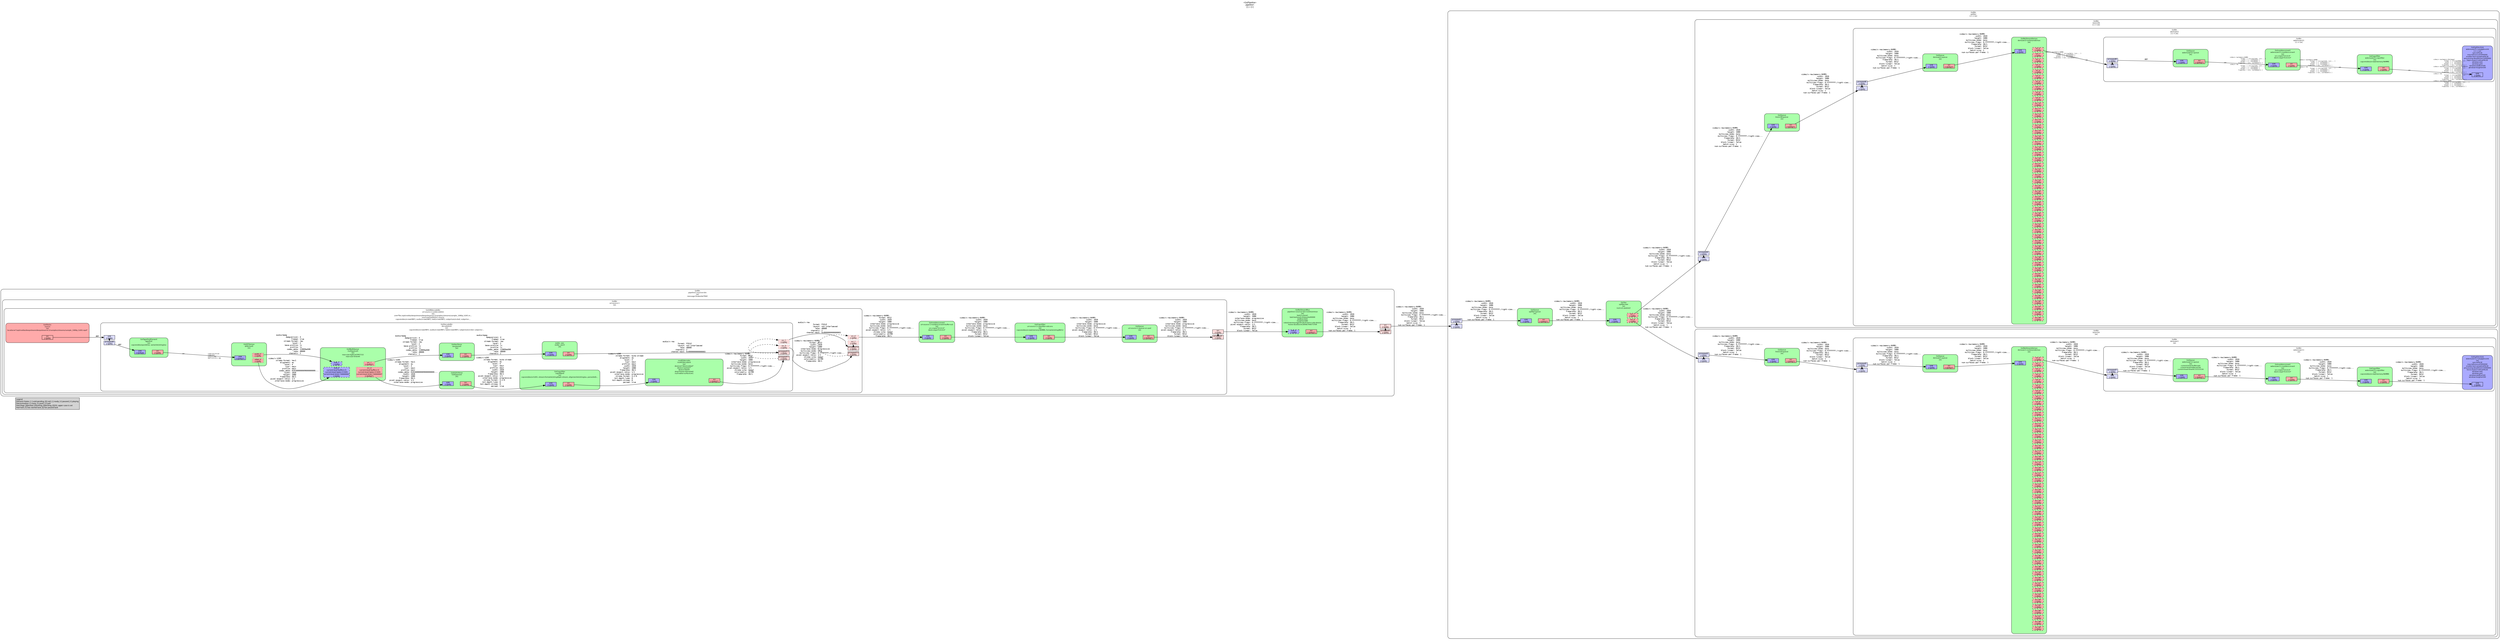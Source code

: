 digraph pipeline {
  rankdir=LR;
  fontname="sans";
  fontsize="10";
  labelloc=t;
  nodesep=.1;
  ranksep=.2;
  label="<GstPipeline>\npipeline1\n[-] -> [>]";
  node [style="filled,rounded", shape=box, fontsize="9", fontname="sans", margin="0.0,0.0"];
  edge [labelfontsize="6", fontsize="9", fontname="monospace"];
  
  legend [
    pos="0,0!",
    margin="0.05,0.05",
    style="filled",
    label="Legend\lElement-States: [~] void-pending, [0] null, [-] ready, [=] paused, [>] playing\lPad-Activation: [-] none, [>] push, [<] pull\lPad-Flags: [b]locked, [f]lushing, [b]locking, [E]OS; upper-case is set\lPad-Task: [T] has started task, [t] has paused task\l",
  ];
  subgraph cluster_splitter_0x20b6390 {
    fontname="Bitstream Vera Sans";
    fontsize="8";
    style="filled,rounded";
    color=black;
    label="GstBin\nsplitter\n[-] -> [=]";
    subgraph cluster_splitter_0x20b6390_sink {
      label="";
      style="invis";
      _proxypad2_0x250c790 [color=black, fillcolor="#ddddff", label="proxypad2\n[>][bfb]", height="0.2", style="filled,solid"];
    splitter_0x20b6390_sink_0x250a530 -> _proxypad2_0x250c790 [style=dashed, minlen=0]
      splitter_0x20b6390_sink_0x250a530 [color=black, fillcolor="#ddddff", label="sink\n[>][bfb]", height="0.2", style="filled,solid"];
    }

    fillcolor="#ffffff";
    subgraph cluster_branchB_0x20b66d0 {
      fontname="Bitstream Vera Sans";
      fontsize="8";
      style="filled,rounded";
      color=black;
      label="GstBin\nbranchB\n[-] -> [=]";
      subgraph cluster_branchB_0x20b66d0_sink {
        label="";
        style="invis";
        _proxypad4_0x250cc50 [color=black, fillcolor="#ddddff", label="proxypad4\n[>][bfb]", height="0.2", style="filled,solid"];
      branchB_0x20b66d0_sink_0x250aa10 -> _proxypad4_0x250cc50 [style=dashed, minlen=0]
        branchB_0x20b66d0_sink_0x250aa10 [color=black, fillcolor="#ddddff", label="sink\n[>][bfb]", height="0.2", style="filled,solid"];
      }

      fillcolor="#ffffff";
      subgraph cluster_demuxer2_0x20b6a10 {
        fontname="Bitstream Vera Sans";
        fontsize="8";
        style="filled,rounded";
        color=black;
        label="GstBin\ndemuxer2\n[-] -> [=]";
        subgraph cluster_demuxer2_0x20b6a10_sink {
          label="";
          style="invis";
          _proxypad6_0x250d110 [color=black, fillcolor="#ddddff", label="proxypad6\n[>][bfb]", height="0.2", style="filled,solid"];
        demuxer2_0x20b6a10_sink_0x250aef0 -> _proxypad6_0x250d110 [style=dashed, minlen=0]
          demuxer2_0x20b6a10_sink_0x250aef0 [color=black, fillcolor="#ddddff", label="sink\n[>][bfb]", height="0.2", style="filled,solid"];
        }

        fillcolor="#ffffff";
        subgraph cluster_wdemuxer21_0x20b6d50 {
          fontname="Bitstream Vera Sans";
          fontsize="8";
          style="filled,rounded";
          color=black;
          label="GstBin\nwdemuxer21\n[-] -> [=]";
          subgraph cluster_wdemuxer21_0x20b6d50_sink {
            label="";
            style="invis";
            _proxypad8_0x250d5d0 [color=black, fillcolor="#ddddff", label="proxypad8\n[>][bfb]", height="0.2", style="filled,solid"];
          wdemuxer21_0x20b6d50_sink_0x250b3d0 -> _proxypad8_0x250d5d0 [style=dashed, minlen=0]
            wdemuxer21_0x20b6d50_sink_0x250b3d0 [color=black, fillcolor="#ddddff", label="sink\n[>][bfb]", height="0.2", style="filled,solid"];
          }

          fillcolor="#ffffff";
          subgraph cluster_wdemuxer21_nveglglessink_0x2557730 {
            fontname="Bitstream Vera Sans";
            fontsize="8";
            style="filled,rounded";
            color=black;
            label="GstEglGlesSink\nwdemuxer21-nveglglessink\n[-] -> [=]\nsync=FALSE\nmax-lateness=5000000\nenable-last-sample=FALSE\nprocessing-deadline=15000000\nforce-aspect-ratio=FALSE\nwindow-x=0\nwindow-y=0\nwindow-width=500\nwindow-height=500";
            subgraph cluster_wdemuxer21_nveglglessink_0x2557730_sink {
              label="";
              style="invis";
              wdemuxer21_nveglglessink_0x2557730_sink_0x25528b0 [color=black, fillcolor="#aaaaff", label="sink\n[>][bfb]", height="0.2", style="filled,solid"];
            }

            fillcolor="#aaaaff";
          }

          subgraph cluster_wdemuxer21_nvvideoconvert_0x25587d0 {
            fontname="Bitstream Vera Sans";
            fontsize="8";
            style="filled,rounded";
            color=black;
            label="Gstnvvideoconvert\nwdemuxer21-nvvideoconvert\n[=]\nsrc-crop=\"0:0:0:0\"\ndest-crop=\"0:0:0:0\"";
            subgraph cluster_wdemuxer21_nvvideoconvert_0x25587d0_sink {
              label="";
              style="invis";
              wdemuxer21_nvvideoconvert_0x25587d0_sink_0x2552b00 [color=black, fillcolor="#aaaaff", label="sink\n[>][bfb]", height="0.2", style="filled,solid"];
            }

            subgraph cluster_wdemuxer21_nvvideoconvert_0x25587d0_src {
              label="";
              style="invis";
              wdemuxer21_nvvideoconvert_0x25587d0_src_0x2552d50 [color=black, fillcolor="#ffaaaa", label="src\n[>][bfb]", height="0.2", style="filled,solid"];
            }

            wdemuxer21_nvvideoconvert_0x25587d0_sink_0x2552b00 -> wdemuxer21_nvvideoconvert_0x25587d0_src_0x2552d50 [style="invis"];
            fillcolor="#aaffaa";
          }

          wdemuxer21_nvvideoconvert_0x25587d0_src_0x2552d50 -> wdemuxer21_capsfilter_0x2520820_sink_0x2552fa0 [labeldistance="10", labelangle="0", label="                                                  ", taillabel="video/x-raw(memory:NVMM)\l              format: { (string)I420, (str... }\l               width: [ 1, 2147483647 ]\l              height: [ 1, 2147483647 ]\l           framerate: [ 0/1, 2147483647/1 ]\lvideo/x-raw\l              format: { (string)I420, (str... }\l               width: [ 1, 2147483647 ]\l              height: [ 1, 2147483647 ]\l           framerate: [ 0/1, 2147483647/1 ]\l", headlabel="ANY"]
          subgraph cluster_wdemuxer21_capsfilter_0x2520820 {
            fontname="Bitstream Vera Sans";
            fontsize="8";
            style="filled,rounded";
            color=black;
            label="GstCapsFilter\nwdemuxer21-capsfilter\n[=]\ncaps=video/x-raw(memory:NVMM)";
            subgraph cluster_wdemuxer21_capsfilter_0x2520820_sink {
              label="";
              style="invis";
              wdemuxer21_capsfilter_0x2520820_sink_0x2552fa0 [color=black, fillcolor="#aaaaff", label="sink\n[>][bfb]", height="0.2", style="filled,solid"];
            }

            subgraph cluster_wdemuxer21_capsfilter_0x2520820_src {
              label="";
              style="invis";
              wdemuxer21_capsfilter_0x2520820_src_0x25531f0 [color=black, fillcolor="#ffaaaa", label="src\n[>][bfb]", height="0.2", style="filled,solid"];
            }

            wdemuxer21_capsfilter_0x2520820_sink_0x2552fa0 -> wdemuxer21_capsfilter_0x2520820_src_0x25531f0 [style="invis"];
            fillcolor="#aaffaa";
          }

          wdemuxer21_capsfilter_0x2520820_src_0x25531f0 -> wdemuxer21_nveglglessink_0x2557730_sink_0x25528b0 [labeldistance="10", labelangle="0", label="                                                  ", taillabel="ANY", headlabel="video/x-raw(memory:EGLImage)\l              format: { (string)RGBA, (str... }\l               width: [ 1, 2147483647 ]\l              height: [ 1, 2147483647 ]\l           framerate: [ 0/1, 2147483647/1 ]\lvideo/x-raw(meta:GstVideoGLTextureUploadMeta)\l              format: { (string)RGBA, (str... }\l               width: [ 1, 2147483647 ]\l              height: [ 1, 2147483647 ]\l           framerate: [ 0/1, 2147483647/1 ]\lvideo/x-raw\l              format: { (string)RGBA, (str... }\l               width: [ 1, 2147483647 ]\l              height: [ 1, 2147483647 ]\l           framerate: [ 0/1, 2147483647/1 ]\lvideo/x-raw(memory:NVMM)\l              format: { (string)BGRx, (str... }\l               width: [ 1, 2147483647 ]\l              height: [ 1, 2147483647 ]\l           framerate: [ 0/1, 2147483647/1 ]\l"]
          subgraph cluster_wdemuxer21_queue_0x25256a0 {
            fontname="Bitstream Vera Sans";
            fontsize="8";
            style="filled,rounded";
            color=black;
            label="GstQueue\nwdemuxer21-queue\n[=]";
            subgraph cluster_wdemuxer21_queue_0x25256a0_sink {
              label="";
              style="invis";
              wdemuxer21_queue_0x25256a0_sink_0x2552410 [color=black, fillcolor="#aaaaff", label="sink\n[>][bfb]", height="0.2", style="filled,solid"];
            }

            subgraph cluster_wdemuxer21_queue_0x25256a0_src {
              label="";
              style="invis";
              wdemuxer21_queue_0x25256a0_src_0x2552660 [color=black, fillcolor="#ffaaaa", label="src\n[>][bfb][T]", height="0.2", style="filled,solid"];
            }

            wdemuxer21_queue_0x25256a0_sink_0x2552410 -> wdemuxer21_queue_0x25256a0_src_0x2552660 [style="invis"];
            fillcolor="#aaffaa";
          }

          _proxypad8_0x250d5d0 -> wdemuxer21_queue_0x25256a0_sink_0x2552410 [label="ANY"]
          wdemuxer21_queue_0x25256a0_src_0x2552660 -> wdemuxer21_nvvideoconvert_0x25587d0_sink_0x2552b00 [labeldistance="10", labelangle="0", label="                                                  ", taillabel="ANY", headlabel="video/x-raw(memory:NVMM)\l              format: { (string)I420, (str... }\l               width: [ 1, 2147483647 ]\l              height: [ 1, 2147483647 ]\l           framerate: [ 0/1, 2147483647/1 ]\lvideo/x-raw\l              format: { (string)I420, (str... }\l               width: [ 1, 2147483647 ]\l              height: [ 1, 2147483647 ]\l           framerate: [ 0/1, 2147483647/1 ]\l"]
        }

        subgraph cluster_demuxer2_nvstreamdemux_0x25332a0 {
          fontname="Bitstream Vera Sans";
          fontsize="8";
          style="filled,rounded";
          color=black;
          label="GstNvStreamDemux\ndemuxer2-nvstreamdemux\n[=]";
          subgraph cluster_demuxer2_nvstreamdemux_0x25332a0_sink {
            label="";
            style="invis";
            demuxer2_nvstreamdemux_0x25332a0_sink_0x2538ed0 [color=black, fillcolor="#aaaaff", label="sink\n[>][bfb]", height="0.2", style="filled,solid"];
          }

          subgraph cluster_demuxer2_nvstreamdemux_0x25332a0_src {
            label="";
            style="invis";
            demuxer2_nvstreamdemux_0x25332a0_src_0_0x256b1d0 [color=black, fillcolor="#ffaaaa", label="src_0\n[>][bfb]", height="0.2", style="filled,dashed"];
            demuxer2_nvstreamdemux_0x25332a0_src_1_0x256b420 [color=black, fillcolor="#ffaaaa", label="src_1\n[>][bfb]", height="0.2", style="filled,dashed"];
            demuxer2_nvstreamdemux_0x25332a0_src_2_0x256b670 [color=black, fillcolor="#ffaaaa", label="src_2\n[>][bfb]", height="0.2", style="filled,dashed"];
            demuxer2_nvstreamdemux_0x25332a0_src_3_0x256b8c0 [color=black, fillcolor="#ffaaaa", label="src_3\n[>][bfb]", height="0.2", style="filled,dashed"];
            demuxer2_nvstreamdemux_0x25332a0_src_4_0x256bb10 [color=black, fillcolor="#ffaaaa", label="src_4\n[>][bfb]", height="0.2", style="filled,dashed"];
            demuxer2_nvstreamdemux_0x25332a0_src_5_0x256bd60 [color=black, fillcolor="#ffaaaa", label="src_5\n[>][bfb]", height="0.2", style="filled,dashed"];
            demuxer2_nvstreamdemux_0x25332a0_src_6_0x25701b0 [color=black, fillcolor="#ffaaaa", label="src_6\n[>][bfb]", height="0.2", style="filled,dashed"];
            demuxer2_nvstreamdemux_0x25332a0_src_7_0x2570400 [color=black, fillcolor="#ffaaaa", label="src_7\n[>][bfb]", height="0.2", style="filled,dashed"];
            demuxer2_nvstreamdemux_0x25332a0_src_8_0x2570650 [color=black, fillcolor="#ffaaaa", label="src_8\n[>][bfb]", height="0.2", style="filled,dashed"];
            demuxer2_nvstreamdemux_0x25332a0_src_9_0x25708a0 [color=black, fillcolor="#ffaaaa", label="src_9\n[>][bfb]", height="0.2", style="filled,dashed"];
            demuxer2_nvstreamdemux_0x25332a0_src_10_0x2570af0 [color=black, fillcolor="#ffaaaa", label="src_10\n[>][bfb]", height="0.2", style="filled,dashed"];
            demuxer2_nvstreamdemux_0x25332a0_src_11_0x2570d40 [color=black, fillcolor="#ffaaaa", label="src_11\n[>][bfb]", height="0.2", style="filled,dashed"];
            demuxer2_nvstreamdemux_0x25332a0_src_12_0x2570f90 [color=black, fillcolor="#ffaaaa", label="src_12\n[>][bfb]", height="0.2", style="filled,dashed"];
            demuxer2_nvstreamdemux_0x25332a0_src_13_0x25711e0 [color=black, fillcolor="#ffaaaa", label="src_13\n[>][bfb]", height="0.2", style="filled,dashed"];
            demuxer2_nvstreamdemux_0x25332a0_src_14_0x2571430 [color=black, fillcolor="#ffaaaa", label="src_14\n[>][bfb]", height="0.2", style="filled,dashed"];
            demuxer2_nvstreamdemux_0x25332a0_src_15_0x2571680 [color=black, fillcolor="#ffaaaa", label="src_15\n[>][bfb]", height="0.2", style="filled,dashed"];
            demuxer2_nvstreamdemux_0x25332a0_src_16_0x25718d0 [color=black, fillcolor="#ffaaaa", label="src_16\n[>][bfb]", height="0.2", style="filled,dashed"];
            demuxer2_nvstreamdemux_0x25332a0_src_17_0x2571b20 [color=black, fillcolor="#ffaaaa", label="src_17\n[>][bfb]", height="0.2", style="filled,dashed"];
            demuxer2_nvstreamdemux_0x25332a0_src_18_0x2571d70 [color=black, fillcolor="#ffaaaa", label="src_18\n[>][bfb]", height="0.2", style="filled,dashed"];
            demuxer2_nvstreamdemux_0x25332a0_src_19_0x25721f0 [color=black, fillcolor="#ffaaaa", label="src_19\n[>][bfb]", height="0.2", style="filled,dashed"];
            demuxer2_nvstreamdemux_0x25332a0_src_20_0x2572440 [color=black, fillcolor="#ffaaaa", label="src_20\n[>][bfb]", height="0.2", style="filled,dashed"];
            demuxer2_nvstreamdemux_0x25332a0_src_21_0x2572690 [color=black, fillcolor="#ffaaaa", label="src_21\n[>][bfb]", height="0.2", style="filled,dashed"];
            demuxer2_nvstreamdemux_0x25332a0_src_22_0x25728e0 [color=black, fillcolor="#ffaaaa", label="src_22\n[>][bfb]", height="0.2", style="filled,dashed"];
            demuxer2_nvstreamdemux_0x25332a0_src_23_0x2572b30 [color=black, fillcolor="#ffaaaa", label="src_23\n[>][bfb]", height="0.2", style="filled,dashed"];
            demuxer2_nvstreamdemux_0x25332a0_src_24_0x2572d80 [color=black, fillcolor="#ffaaaa", label="src_24\n[>][bfb]", height="0.2", style="filled,dashed"];
            demuxer2_nvstreamdemux_0x25332a0_src_25_0x2572fd0 [color=black, fillcolor="#ffaaaa", label="src_25\n[>][bfb]", height="0.2", style="filled,dashed"];
            demuxer2_nvstreamdemux_0x25332a0_src_26_0x2573220 [color=black, fillcolor="#ffaaaa", label="src_26\n[>][bfb]", height="0.2", style="filled,dashed"];
            demuxer2_nvstreamdemux_0x25332a0_src_27_0x2573470 [color=black, fillcolor="#ffaaaa", label="src_27\n[>][bfb]", height="0.2", style="filled,dashed"];
            demuxer2_nvstreamdemux_0x25332a0_src_28_0x25736c0 [color=black, fillcolor="#ffaaaa", label="src_28\n[>][bfb]", height="0.2", style="filled,dashed"];
            demuxer2_nvstreamdemux_0x25332a0_src_29_0x2573910 [color=black, fillcolor="#ffaaaa", label="src_29\n[>][bfb]", height="0.2", style="filled,dashed"];
            demuxer2_nvstreamdemux_0x25332a0_src_30_0x2573b60 [color=black, fillcolor="#ffaaaa", label="src_30\n[>][bfb]", height="0.2", style="filled,dashed"];
            demuxer2_nvstreamdemux_0x25332a0_src_31_0x2573db0 [color=black, fillcolor="#ffaaaa", label="src_31\n[>][bfb]", height="0.2", style="filled,dashed"];
            demuxer2_nvstreamdemux_0x25332a0_src_32_0x2576070 [color=black, fillcolor="#ffaaaa", label="src_32\n[>][bfb]", height="0.2", style="filled,dashed"];
            demuxer2_nvstreamdemux_0x25332a0_src_33_0x25762c0 [color=black, fillcolor="#ffaaaa", label="src_33\n[>][bfb]", height="0.2", style="filled,dashed"];
            demuxer2_nvstreamdemux_0x25332a0_src_34_0x2576510 [color=black, fillcolor="#ffaaaa", label="src_34\n[>][bfb]", height="0.2", style="filled,dashed"];
            demuxer2_nvstreamdemux_0x25332a0_src_35_0x2576760 [color=black, fillcolor="#ffaaaa", label="src_35\n[>][bfb]", height="0.2", style="filled,dashed"];
            demuxer2_nvstreamdemux_0x25332a0_src_36_0x25769b0 [color=black, fillcolor="#ffaaaa", label="src_36\n[>][bfb]", height="0.2", style="filled,dashed"];
            demuxer2_nvstreamdemux_0x25332a0_src_37_0x2576c00 [color=black, fillcolor="#ffaaaa", label="src_37\n[>][bfb]", height="0.2", style="filled,dashed"];
            demuxer2_nvstreamdemux_0x25332a0_src_38_0x2576e50 [color=black, fillcolor="#ffaaaa", label="src_38\n[>][bfb]", height="0.2", style="filled,dashed"];
            demuxer2_nvstreamdemux_0x25332a0_src_39_0x25770a0 [color=black, fillcolor="#ffaaaa", label="src_39\n[>][bfb]", height="0.2", style="filled,dashed"];
            demuxer2_nvstreamdemux_0x25332a0_src_40_0x25772f0 [color=black, fillcolor="#ffaaaa", label="src_40\n[>][bfb]", height="0.2", style="filled,dashed"];
            demuxer2_nvstreamdemux_0x25332a0_src_41_0x2577540 [color=black, fillcolor="#ffaaaa", label="src_41\n[>][bfb]", height="0.2", style="filled,dashed"];
            demuxer2_nvstreamdemux_0x25332a0_src_42_0x2577790 [color=black, fillcolor="#ffaaaa", label="src_42\n[>][bfb]", height="0.2", style="filled,dashed"];
            demuxer2_nvstreamdemux_0x25332a0_src_43_0x25779e0 [color=black, fillcolor="#ffaaaa", label="src_43\n[>][bfb]", height="0.2", style="filled,dashed"];
            demuxer2_nvstreamdemux_0x25332a0_src_44_0x2577c30 [color=black, fillcolor="#ffaaaa", label="src_44\n[>][bfb]", height="0.2", style="filled,dashed"];
            demuxer2_nvstreamdemux_0x25332a0_src_45_0x257a0c0 [color=black, fillcolor="#ffaaaa", label="src_45\n[>][bfb]", height="0.2", style="filled,dashed"];
            demuxer2_nvstreamdemux_0x25332a0_src_46_0x257a310 [color=black, fillcolor="#ffaaaa", label="src_46\n[>][bfb]", height="0.2", style="filled,dashed"];
            demuxer2_nvstreamdemux_0x25332a0_src_47_0x257a560 [color=black, fillcolor="#ffaaaa", label="src_47\n[>][bfb]", height="0.2", style="filled,dashed"];
            demuxer2_nvstreamdemux_0x25332a0_src_48_0x257a7b0 [color=black, fillcolor="#ffaaaa", label="src_48\n[>][bfb]", height="0.2", style="filled,dashed"];
            demuxer2_nvstreamdemux_0x25332a0_src_49_0x257aa00 [color=black, fillcolor="#ffaaaa", label="src_49\n[>][bfb]", height="0.2", style="filled,dashed"];
          }

          demuxer2_nvstreamdemux_0x25332a0_sink_0x2538ed0 -> demuxer2_nvstreamdemux_0x25332a0_src_0_0x256b1d0 [style="invis"];
          fillcolor="#aaffaa";
        }

        demuxer2_nvstreamdemux_0x25332a0_src_0_0x256b1d0 -> wdemuxer21_0x20b6d50_sink_0x250b3d0 [labeldistance="10", labelangle="0", label="                                                  ", taillabel="video/x-raw(memory:NVMM)\l              format: { (string)NV12, (str... }\l               width: [ 1, 2147483647 ]\l              height: [ 1, 2147483647 ]\l           framerate: [ 0/1, 2147483647/1 ]\l", headlabel="ANY"]
        subgraph cluster_demuxer2_queue_0x25250a0 {
          fontname="Bitstream Vera Sans";
          fontsize="8";
          style="filled,rounded";
          color=black;
          label="GstQueue\ndemuxer2-queue\n[=]";
          subgraph cluster_demuxer2_queue_0x25250a0_sink {
            label="";
            style="invis";
            demuxer2_queue_0x25250a0_sink_0x2538a30 [color=black, fillcolor="#aaaaff", label="sink\n[>][bfb]", height="0.2", style="filled,solid"];
          }

          subgraph cluster_demuxer2_queue_0x25250a0_src {
            label="";
            style="invis";
            demuxer2_queue_0x25250a0_src_0x2538c80 [color=black, fillcolor="#ffaaaa", label="src\n[>][bfb][T]", height="0.2", style="filled,solid"];
          }

          demuxer2_queue_0x25250a0_sink_0x2538a30 -> demuxer2_queue_0x25250a0_src_0x2538c80 [style="invis"];
          fillcolor="#aaffaa";
        }

        _proxypad6_0x250d110 -> demuxer2_queue_0x25250a0_sink_0x2538a30 [label="video/x-raw(memory:NVMM)\l               width: 1920\l              height: 1080\l      multiview-mode: mono\l     multiview-flags: 0:ffffffff:/right-view...\l           framerate: 30/1\l              format: NV12\l        block-linear: false\l          batch-size: 1\l  num-surfaces-per-frame: 1\l"]
        demuxer2_queue_0x25250a0_src_0x2538c80 -> demuxer2_nvstreamdemux_0x25332a0_sink_0x2538ed0 [label="video/x-raw(memory:NVMM)\l               width: 1920\l              height: 1080\l      multiview-mode: mono\l     multiview-flags: 0:ffffffff:/right-view...\l           framerate: 30/1\l              format: NV12\l        block-linear: false\l          batch-size: 1\l  num-surfaces-per-frame: 1\l"]
      }

      subgraph cluster_branchB_queue_0x2524aa0 {
        fontname="Bitstream Vera Sans";
        fontsize="8";
        style="filled,rounded";
        color=black;
        label="GstQueue\nbranchB-queue\n[=]";
        subgraph cluster_branchB_queue_0x2524aa0_sink {
          label="";
          style="invis";
          branchB_queue_0x2524aa0_sink_0x20b1cd0 [color=black, fillcolor="#aaaaff", label="sink\n[>][bfb]", height="0.2", style="filled,solid"];
        }

        subgraph cluster_branchB_queue_0x2524aa0_src {
          label="";
          style="invis";
          branchB_queue_0x2524aa0_src_0x25380f0 [color=black, fillcolor="#ffaaaa", label="src\n[>][bfb][T]", height="0.2", style="filled,solid"];
        }

        branchB_queue_0x2524aa0_sink_0x20b1cd0 -> branchB_queue_0x2524aa0_src_0x25380f0 [style="invis"];
        fillcolor="#aaffaa";
      }

      _proxypad4_0x250cc50 -> branchB_queue_0x2524aa0_sink_0x20b1cd0 [label="video/x-raw(memory:NVMM)\l               width: 1920\l              height: 1080\l      multiview-mode: mono\l     multiview-flags: 0:ffffffff:/right-view...\l           framerate: 30/1\l              format: NV12\l        block-linear: false\l          batch-size: 1\l  num-surfaces-per-frame: 1\l"]
      branchB_queue_0x2524aa0_src_0x25380f0 -> demuxer2_0x20b6a10_sink_0x250aef0 [label="video/x-raw(memory:NVMM)\l               width: 1920\l              height: 1080\l      multiview-mode: mono\l     multiview-flags: 0:ffffffff:/right-view...\l           framerate: 30/1\l              format: NV12\l        block-linear: false\l          batch-size: 1\l  num-surfaces-per-frame: 1\l"]
    }

    subgraph cluster_branchA_0x20b6530 {
      fontname="Bitstream Vera Sans";
      fontsize="8";
      style="filled,rounded";
      color=black;
      label="GstBin\nbranchA\n[=]";
      subgraph cluster_branchA_0x20b6530_sink {
        label="";
        style="invis";
        _proxypad3_0x250c9f0 [color=black, fillcolor="#ddddff", label="proxypad3\n[>][bfb]", height="0.2", style="filled,solid"];
      branchA_0x20b6530_sink_0x250a7a0 -> _proxypad3_0x250c9f0 [style=dashed, minlen=0]
        branchA_0x20b6530_sink_0x250a7a0 [color=black, fillcolor="#ddddff", label="sink\n[>][bfb]", height="0.2", style="filled,solid"];
      }

      fillcolor="#ffffff";
      subgraph cluster_demuxer1_0x20b6870 {
        fontname="Bitstream Vera Sans";
        fontsize="8";
        style="filled,rounded";
        color=black;
        label="GstBin\ndemuxer1\n[=]";
        subgraph cluster_demuxer1_0x20b6870_sink {
          label="";
          style="invis";
          _proxypad5_0x250ceb0 [color=black, fillcolor="#ddddff", label="proxypad5\n[>][bfb]", height="0.2", style="filled,solid"];
        demuxer1_0x20b6870_sink_0x250ac80 -> _proxypad5_0x250ceb0 [style=dashed, minlen=0]
          demuxer1_0x20b6870_sink_0x250ac80 [color=black, fillcolor="#ddddff", label="sink\n[>][bfb]", height="0.2", style="filled,solid"];
        }

        fillcolor="#ffffff";
        subgraph cluster_wdemuxer11_0x20b6bb0 {
          fontname="Bitstream Vera Sans";
          fontsize="8";
          style="filled,rounded";
          color=black;
          label="GstBin\nwdemuxer11\n[=]";
          subgraph cluster_wdemuxer11_0x20b6bb0_sink {
            label="";
            style="invis";
            _proxypad7_0x250d370 [color=black, fillcolor="#ddddff", label="proxypad7\n[>][bfb]", height="0.2", style="filled,solid"];
          wdemuxer11_0x20b6bb0_sink_0x250b160 -> _proxypad7_0x250d370 [style=dashed, minlen=0]
            wdemuxer11_0x20b6bb0_sink_0x250b160 [color=black, fillcolor="#ddddff", label="sink\n[>][bfb]", height="0.2", style="filled,solid"];
          }

          fillcolor="#ffffff";
          subgraph cluster_wdemuxer11_nveglglessink_0x254e4d0 {
            fontname="Bitstream Vera Sans";
            fontsize="8";
            style="filled,rounded";
            color=black;
            label="GstEglGlesSink\nwdemuxer11-nveglglessink\n[=]\nsync=FALSE\nmax-lateness=5000000\nenable-last-sample=FALSE\nprocessing-deadline=15000000\nforce-aspect-ratio=FALSE\nwindow-x=0\nwindow-y=0\nwindow-width=500\nwindow-height=500";
            subgraph cluster_wdemuxer11_nveglglessink_0x254e4d0_sink {
              label="";
              style="invis";
              wdemuxer11_nveglglessink_0x254e4d0_sink_0x25395c0 [color=black, fillcolor="#aaaaff", label="sink\n[>][bfb]", height="0.2", style="filled,solid"];
            }

            fillcolor="#aaaaff";
          }

          subgraph cluster_wdemuxer11_nvvideoconvert_0x25501d0 {
            fontname="Bitstream Vera Sans";
            fontsize="8";
            style="filled,rounded";
            color=black;
            label="Gstnvvideoconvert\nwdemuxer11-nvvideoconvert\n[=]\nsrc-crop=\"0:0:0:0\"\ndest-crop=\"0:0:0:0\"";
            subgraph cluster_wdemuxer11_nvvideoconvert_0x25501d0_sink {
              label="";
              style="invis";
              wdemuxer11_nvvideoconvert_0x25501d0_sink_0x2539810 [color=black, fillcolor="#aaaaff", label="sink\n[>][bfb]", height="0.2", style="filled,solid"];
            }

            subgraph cluster_wdemuxer11_nvvideoconvert_0x25501d0_src {
              label="";
              style="invis";
              wdemuxer11_nvvideoconvert_0x25501d0_src_0x2539a60 [color=black, fillcolor="#ffaaaa", label="src\n[>][bfb]", height="0.2", style="filled,solid"];
            }

            wdemuxer11_nvvideoconvert_0x25501d0_sink_0x2539810 -> wdemuxer11_nvvideoconvert_0x25501d0_src_0x2539a60 [style="invis"];
            fillcolor="#aaffaa";
          }

          wdemuxer11_nvvideoconvert_0x25501d0_src_0x2539a60 -> wdemuxer11_capsfilter_0x25204e0_sink_0x2539cb0 [label="video/x-raw(memory:NVMM)\l               width: 1920\l              height: 1080\l      multiview-mode: mono\l     multiview-flags: 0:ffffffff:/right-view...\l           framerate: 30/1\l              format: NV12\l        block-linear: false\l          batch-size: 1\l  num-surfaces-per-frame: 1\l"]
          subgraph cluster_wdemuxer11_capsfilter_0x25204e0 {
            fontname="Bitstream Vera Sans";
            fontsize="8";
            style="filled,rounded";
            color=black;
            label="GstCapsFilter\nwdemuxer11-capsfilter\n[=]\ncaps=video/x-raw(memory:NVMM)";
            subgraph cluster_wdemuxer11_capsfilter_0x25204e0_sink {
              label="";
              style="invis";
              wdemuxer11_capsfilter_0x25204e0_sink_0x2539cb0 [color=black, fillcolor="#aaaaff", label="sink\n[>][bfb]", height="0.2", style="filled,solid"];
            }

            subgraph cluster_wdemuxer11_capsfilter_0x25204e0_src {
              label="";
              style="invis";
              wdemuxer11_capsfilter_0x25204e0_src_0x25521c0 [color=black, fillcolor="#ffaaaa", label="src\n[>][bfb]", height="0.2", style="filled,solid"];
            }

            wdemuxer11_capsfilter_0x25204e0_sink_0x2539cb0 -> wdemuxer11_capsfilter_0x25204e0_src_0x25521c0 [style="invis"];
            fillcolor="#aaffaa";
          }

          wdemuxer11_capsfilter_0x25204e0_src_0x25521c0 -> wdemuxer11_nveglglessink_0x254e4d0_sink_0x25395c0 [label="video/x-raw(memory:NVMM)\l               width: 1920\l              height: 1080\l      multiview-mode: mono\l     multiview-flags: 0:ffffffff:/right-view...\l           framerate: 30/1\l              format: NV12\l        block-linear: false\l          batch-size: 1\l  num-surfaces-per-frame: 1\l"]
          subgraph cluster_wdemuxer11_queue_0x25253a0 {
            fontname="Bitstream Vera Sans";
            fontsize="8";
            style="filled,rounded";
            color=black;
            label="GstQueue\nwdemuxer11-queue\n[=]\ncurrent-level-buffers=4\ncurrent-level-bytes=256\ncurrent-level-time=133333334";
            subgraph cluster_wdemuxer11_queue_0x25253a0_sink {
              label="";
              style="invis";
              wdemuxer11_queue_0x25253a0_sink_0x2539120 [color=black, fillcolor="#aaaaff", label="sink\n[>][bfb]", height="0.2", style="filled,solid"];
            }

            subgraph cluster_wdemuxer11_queue_0x25253a0_src {
              label="";
              style="invis";
              wdemuxer11_queue_0x25253a0_src_0x2539370 [color=black, fillcolor="#ffaaaa", label="src\n[>][bfb][T]", height="0.2", style="filled,solid"];
            }

            wdemuxer11_queue_0x25253a0_sink_0x2539120 -> wdemuxer11_queue_0x25253a0_src_0x2539370 [style="invis"];
            fillcolor="#aaffaa";
          }

          _proxypad7_0x250d370 -> wdemuxer11_queue_0x25253a0_sink_0x2539120 [label="video/x-raw(memory:NVMM)\l               width: 1920\l              height: 1080\l      multiview-mode: mono\l     multiview-flags: 0:ffffffff:/right-view...\l           framerate: 30/1\l              format: NV12\l        block-linear: false\l          batch-size: 1\l  num-surfaces-per-frame: 1\l"]
          wdemuxer11_queue_0x25253a0_src_0x2539370 -> wdemuxer11_nvvideoconvert_0x25501d0_sink_0x2539810 [label="video/x-raw(memory:NVMM)\l               width: 1920\l              height: 1080\l      multiview-mode: mono\l     multiview-flags: 0:ffffffff:/right-view...\l           framerate: 30/1\l              format: NV12\l        block-linear: false\l          batch-size: 1\l  num-surfaces-per-frame: 1\l"]
        }

        subgraph cluster_demuxer1_nvstreamdemux_0x2533150 {
          fontname="Bitstream Vera Sans";
          fontsize="8";
          style="filled,rounded";
          color=black;
          label="GstNvStreamDemux\ndemuxer1-nvstreamdemux\n[=]";
          subgraph cluster_demuxer1_nvstreamdemux_0x2533150_sink {
            label="";
            style="invis";
            demuxer1_nvstreamdemux_0x2533150_sink_0x25387e0 [color=black, fillcolor="#aaaaff", label="sink\n[>][bfb]", height="0.2", style="filled,solid"];
          }

          subgraph cluster_demuxer1_nvstreamdemux_0x2533150_src {
            label="";
            style="invis";
            demuxer1_nvstreamdemux_0x2533150_src_0_0x2553690 [color=black, fillcolor="#ffaaaa", label="src_0\n[>][bfb]", height="0.2", style="filled,dashed"];
            demuxer1_nvstreamdemux_0x2533150_src_1_0x25538e0 [color=black, fillcolor="#ffaaaa", label="src_1\n[>][bfb]", height="0.2", style="filled,dashed"];
            demuxer1_nvstreamdemux_0x2533150_src_2_0x2553b30 [color=black, fillcolor="#ffaaaa", label="src_2\n[>][bfb]", height="0.2", style="filled,dashed"];
            demuxer1_nvstreamdemux_0x2533150_src_3_0x2553d80 [color=black, fillcolor="#ffaaaa", label="src_3\n[>][bfb]", height="0.2", style="filled,dashed"];
            demuxer1_nvstreamdemux_0x2533150_src_4_0x255e0b0 [color=black, fillcolor="#ffaaaa", label="src_4\n[>][bfb]", height="0.2", style="filled,dashed"];
            demuxer1_nvstreamdemux_0x2533150_src_5_0x255e300 [color=black, fillcolor="#ffaaaa", label="src_5\n[>][bfb]", height="0.2", style="filled,dashed"];
            demuxer1_nvstreamdemux_0x2533150_src_6_0x255e550 [color=black, fillcolor="#ffaaaa", label="src_6\n[>][bfb]", height="0.2", style="filled,dashed"];
            demuxer1_nvstreamdemux_0x2533150_src_7_0x255e7a0 [color=black, fillcolor="#ffaaaa", label="src_7\n[>][bfb]", height="0.2", style="filled,dashed"];
            demuxer1_nvstreamdemux_0x2533150_src_8_0x255e9f0 [color=black, fillcolor="#ffaaaa", label="src_8\n[>][bfb]", height="0.2", style="filled,dashed"];
            demuxer1_nvstreamdemux_0x2533150_src_9_0x255ec40 [color=black, fillcolor="#ffaaaa", label="src_9\n[>][bfb]", height="0.2", style="filled,dashed"];
            demuxer1_nvstreamdemux_0x2533150_src_10_0x255ee90 [color=black, fillcolor="#ffaaaa", label="src_10\n[>][bfb]", height="0.2", style="filled,dashed"];
            demuxer1_nvstreamdemux_0x2533150_src_11_0x255f0e0 [color=black, fillcolor="#ffaaaa", label="src_11\n[>][bfb]", height="0.2", style="filled,dashed"];
            demuxer1_nvstreamdemux_0x2533150_src_12_0x255f330 [color=black, fillcolor="#ffaaaa", label="src_12\n[>][bfb]", height="0.2", style="filled,dashed"];
            demuxer1_nvstreamdemux_0x2533150_src_13_0x255f580 [color=black, fillcolor="#ffaaaa", label="src_13\n[>][bfb]", height="0.2", style="filled,dashed"];
            demuxer1_nvstreamdemux_0x2533150_src_14_0x255f7d0 [color=black, fillcolor="#ffaaaa", label="src_14\n[>][bfb]", height="0.2", style="filled,dashed"];
            demuxer1_nvstreamdemux_0x2533150_src_15_0x255fa20 [color=black, fillcolor="#ffaaaa", label="src_15\n[>][bfb]", height="0.2", style="filled,dashed"];
            demuxer1_nvstreamdemux_0x2533150_src_16_0x255fc70 [color=black, fillcolor="#ffaaaa", label="src_16\n[>][bfb]", height="0.2", style="filled,dashed"];
            demuxer1_nvstreamdemux_0x2533150_src_17_0x2562100 [color=black, fillcolor="#ffaaaa", label="src_17\n[>][bfb]", height="0.2", style="filled,dashed"];
            demuxer1_nvstreamdemux_0x2533150_src_18_0x2562350 [color=black, fillcolor="#ffaaaa", label="src_18\n[>][bfb]", height="0.2", style="filled,dashed"];
            demuxer1_nvstreamdemux_0x2533150_src_19_0x25625a0 [color=black, fillcolor="#ffaaaa", label="src_19\n[>][bfb]", height="0.2", style="filled,dashed"];
            demuxer1_nvstreamdemux_0x2533150_src_20_0x25627f0 [color=black, fillcolor="#ffaaaa", label="src_20\n[>][bfb]", height="0.2", style="filled,dashed"];
            demuxer1_nvstreamdemux_0x2533150_src_21_0x2562a40 [color=black, fillcolor="#ffaaaa", label="src_21\n[>][bfb]", height="0.2", style="filled,dashed"];
            demuxer1_nvstreamdemux_0x2533150_src_22_0x2562c90 [color=black, fillcolor="#ffaaaa", label="src_22\n[>][bfb]", height="0.2", style="filled,dashed"];
            demuxer1_nvstreamdemux_0x2533150_src_23_0x2562ee0 [color=black, fillcolor="#ffaaaa", label="src_23\n[>][bfb]", height="0.2", style="filled,dashed"];
            demuxer1_nvstreamdemux_0x2533150_src_24_0x2563130 [color=black, fillcolor="#ffaaaa", label="src_24\n[>][bfb]", height="0.2", style="filled,dashed"];
            demuxer1_nvstreamdemux_0x2533150_src_25_0x2563380 [color=black, fillcolor="#ffaaaa", label="src_25\n[>][bfb]", height="0.2", style="filled,dashed"];
            demuxer1_nvstreamdemux_0x2533150_src_26_0x25635d0 [color=black, fillcolor="#ffaaaa", label="src_26\n[>][bfb]", height="0.2", style="filled,dashed"];
            demuxer1_nvstreamdemux_0x2533150_src_27_0x2563820 [color=black, fillcolor="#ffaaaa", label="src_27\n[>][bfb]", height="0.2", style="filled,dashed"];
            demuxer1_nvstreamdemux_0x2533150_src_28_0x2563a70 [color=black, fillcolor="#ffaaaa", label="src_28\n[>][bfb]", height="0.2", style="filled,dashed"];
            demuxer1_nvstreamdemux_0x2533150_src_29_0x2563cc0 [color=black, fillcolor="#ffaaaa", label="src_29\n[>][bfb]", height="0.2", style="filled,dashed"];
            demuxer1_nvstreamdemux_0x2533150_src_30_0x2566110 [color=black, fillcolor="#ffaaaa", label="src_30\n[>][bfb]", height="0.2", style="filled,dashed"];
            demuxer1_nvstreamdemux_0x2533150_src_31_0x2566360 [color=black, fillcolor="#ffaaaa", label="src_31\n[>][bfb]", height="0.2", style="filled,dashed"];
            demuxer1_nvstreamdemux_0x2533150_src_32_0x25665b0 [color=black, fillcolor="#ffaaaa", label="src_32\n[>][bfb]", height="0.2", style="filled,dashed"];
            demuxer1_nvstreamdemux_0x2533150_src_33_0x2566800 [color=black, fillcolor="#ffaaaa", label="src_33\n[>][bfb]", height="0.2", style="filled,dashed"];
            demuxer1_nvstreamdemux_0x2533150_src_34_0x2566a50 [color=black, fillcolor="#ffaaaa", label="src_34\n[>][bfb]", height="0.2", style="filled,dashed"];
            demuxer1_nvstreamdemux_0x2533150_src_35_0x2566ca0 [color=black, fillcolor="#ffaaaa", label="src_35\n[>][bfb]", height="0.2", style="filled,dashed"];
            demuxer1_nvstreamdemux_0x2533150_src_36_0x2566ef0 [color=black, fillcolor="#ffaaaa", label="src_36\n[>][bfb]", height="0.2", style="filled,dashed"];
            demuxer1_nvstreamdemux_0x2533150_src_37_0x2567140 [color=black, fillcolor="#ffaaaa", label="src_37\n[>][bfb]", height="0.2", style="filled,dashed"];
            demuxer1_nvstreamdemux_0x2533150_src_38_0x2567390 [color=black, fillcolor="#ffaaaa", label="src_38\n[>][bfb]", height="0.2", style="filled,dashed"];
            demuxer1_nvstreamdemux_0x2533150_src_39_0x25675e0 [color=black, fillcolor="#ffaaaa", label="src_39\n[>][bfb]", height="0.2", style="filled,dashed"];
            demuxer1_nvstreamdemux_0x2533150_src_40_0x2567830 [color=black, fillcolor="#ffaaaa", label="src_40\n[>][bfb]", height="0.2", style="filled,dashed"];
            demuxer1_nvstreamdemux_0x2533150_src_41_0x2567a80 [color=black, fillcolor="#ffaaaa", label="src_41\n[>][bfb]", height="0.2", style="filled,dashed"];
            demuxer1_nvstreamdemux_0x2533150_src_42_0x2567cd0 [color=black, fillcolor="#ffaaaa", label="src_42\n[>][bfb]", height="0.2", style="filled,dashed"];
            demuxer1_nvstreamdemux_0x2533150_src_43_0x256a1a0 [color=black, fillcolor="#ffaaaa", label="src_43\n[>][bfb]", height="0.2", style="filled,dashed"];
            demuxer1_nvstreamdemux_0x2533150_src_44_0x256a3f0 [color=black, fillcolor="#ffaaaa", label="src_44\n[>][bfb]", height="0.2", style="filled,dashed"];
            demuxer1_nvstreamdemux_0x2533150_src_45_0x256a640 [color=black, fillcolor="#ffaaaa", label="src_45\n[>][bfb]", height="0.2", style="filled,dashed"];
            demuxer1_nvstreamdemux_0x2533150_src_46_0x256a890 [color=black, fillcolor="#ffaaaa", label="src_46\n[>][bfb]", height="0.2", style="filled,dashed"];
            demuxer1_nvstreamdemux_0x2533150_src_47_0x256aae0 [color=black, fillcolor="#ffaaaa", label="src_47\n[>][bfb]", height="0.2", style="filled,dashed"];
            demuxer1_nvstreamdemux_0x2533150_src_48_0x256ad30 [color=black, fillcolor="#ffaaaa", label="src_48\n[>][bfb]", height="0.2", style="filled,dashed"];
            demuxer1_nvstreamdemux_0x2533150_src_49_0x256af80 [color=black, fillcolor="#ffaaaa", label="src_49\n[>][bfb]", height="0.2", style="filled,dashed"];
          }

          demuxer1_nvstreamdemux_0x2533150_sink_0x25387e0 -> demuxer1_nvstreamdemux_0x2533150_src_0_0x2553690 [style="invis"];
          fillcolor="#aaffaa";
        }

        demuxer1_nvstreamdemux_0x2533150_src_0_0x2553690 -> wdemuxer11_0x20b6bb0_sink_0x250b160 [label="video/x-raw(memory:NVMM)\l               width: 1920\l              height: 1080\l      multiview-mode: mono\l     multiview-flags: 0:ffffffff:/right-view...\l           framerate: 30/1\l              format: NV12\l        block-linear: false\l          batch-size: 1\l  num-surfaces-per-frame: 1\l"]
        subgraph cluster_demuxer1_queue_0x2524da0 {
          fontname="Bitstream Vera Sans";
          fontsize="8";
          style="filled,rounded";
          color=black;
          label="GstQueue\ndemuxer1-queue\n[=]";
          subgraph cluster_demuxer1_queue_0x2524da0_sink {
            label="";
            style="invis";
            demuxer1_queue_0x2524da0_sink_0x2538340 [color=black, fillcolor="#aaaaff", label="sink\n[>][bfb]", height="0.2", style="filled,solid"];
          }

          subgraph cluster_demuxer1_queue_0x2524da0_src {
            label="";
            style="invis";
            demuxer1_queue_0x2524da0_src_0x2538590 [color=black, fillcolor="#ffaaaa", label="src\n[>][bfb][T]", height="0.2", style="filled,solid"];
          }

          demuxer1_queue_0x2524da0_sink_0x2538340 -> demuxer1_queue_0x2524da0_src_0x2538590 [style="invis"];
          fillcolor="#aaffaa";
        }

        _proxypad5_0x250ceb0 -> demuxer1_queue_0x2524da0_sink_0x2538340 [label="video/x-raw(memory:NVMM)\l               width: 1920\l              height: 1080\l      multiview-mode: mono\l     multiview-flags: 0:ffffffff:/right-view...\l           framerate: 30/1\l              format: NV12\l        block-linear: false\l          batch-size: 1\l  num-surfaces-per-frame: 1\l"]
        demuxer1_queue_0x2524da0_src_0x2538590 -> demuxer1_nvstreamdemux_0x2533150_sink_0x25387e0 [label="video/x-raw(memory:NVMM)\l               width: 1920\l              height: 1080\l      multiview-mode: mono\l     multiview-flags: 0:ffffffff:/right-view...\l           framerate: 30/1\l              format: NV12\l        block-linear: false\l          batch-size: 1\l  num-surfaces-per-frame: 1\l"]
      }

      subgraph cluster_branchA_queue_0x25247a0 {
        fontname="Bitstream Vera Sans";
        fontsize="8";
        style="filled,rounded";
        color=black;
        label="GstQueue\nbranchA-queue\n[=]";
        subgraph cluster_branchA_queue_0x25247a0_sink {
          label="";
          style="invis";
          branchA_queue_0x25247a0_sink_0x20b1830 [color=black, fillcolor="#aaaaff", label="sink\n[>][bfb]", height="0.2", style="filled,solid"];
        }

        subgraph cluster_branchA_queue_0x25247a0_src {
          label="";
          style="invis";
          branchA_queue_0x25247a0_src_0x20b1a80 [color=black, fillcolor="#ffaaaa", label="src\n[>][bfb][T]", height="0.2", style="filled,solid"];
        }

        branchA_queue_0x25247a0_sink_0x20b1830 -> branchA_queue_0x25247a0_src_0x20b1a80 [style="invis"];
        fillcolor="#aaffaa";
      }

      _proxypad3_0x250c9f0 -> branchA_queue_0x25247a0_sink_0x20b1830 [label="video/x-raw(memory:NVMM)\l               width: 1920\l              height: 1080\l      multiview-mode: mono\l     multiview-flags: 0:ffffffff:/right-view...\l           framerate: 30/1\l              format: NV12\l        block-linear: false\l          batch-size: 1\l  num-surfaces-per-frame: 1\l"]
      branchA_queue_0x25247a0_src_0x20b1a80 -> demuxer1_0x20b6870_sink_0x250ac80 [label="video/x-raw(memory:NVMM)\l               width: 1920\l              height: 1080\l      multiview-mode: mono\l     multiview-flags: 0:ffffffff:/right-view...\l           framerate: 30/1\l              format: NV12\l        block-linear: false\l          batch-size: 1\l  num-surfaces-per-frame: 1\l"]
    }

    subgraph cluster_splitter_tee_0x2533000 {
      fontname="Bitstream Vera Sans";
      fontsize="8";
      style="filled,rounded";
      color=black;
      label="GstTee\nsplitter-tee\n[=]\nnum-src-pads=2";
      subgraph cluster_splitter_tee_0x2533000_sink {
        label="";
        style="invis";
        splitter_tee_0x2533000_sink_0x20b15e0 [color=black, fillcolor="#aaaaff", label="sink\n[>][bfb]", height="0.2", style="filled,solid"];
      }

      subgraph cluster_splitter_tee_0x2533000_src {
        label="";
        style="invis";
        splitter_tee_0x2533000_src_0_0x250d820 [color=black, fillcolor="#ffaaaa", label="src_0\n[>][bfb]", height="0.2", style="filled,dashed"];
        splitter_tee_0x2533000_src_1_0x250da80 [color=black, fillcolor="#ffaaaa", label="src_1\n[>][bfb]", height="0.2", style="filled,dashed"];
      }

      splitter_tee_0x2533000_sink_0x20b15e0 -> splitter_tee_0x2533000_src_0_0x250d820 [style="invis"];
      fillcolor="#aaffaa";
    }

    splitter_tee_0x2533000_src_0_0x250d820 -> branchA_0x20b6530_sink_0x250a7a0 [label="video/x-raw(memory:NVMM)\l               width: 1920\l              height: 1080\l      multiview-mode: mono\l     multiview-flags: 0:ffffffff:/right-view...\l           framerate: 30/1\l              format: NV12\l        block-linear: false\l          batch-size: 1\l  num-surfaces-per-frame: 1\l"]
    splitter_tee_0x2533000_src_1_0x250da80 -> branchB_0x20b66d0_sink_0x250aa10 [label="video/x-raw(memory:NVMM)\l               width: 1920\l              height: 1080\l      multiview-mode: mono\l     multiview-flags: 0:ffffffff:/right-view...\l           framerate: 30/1\l              format: NV12\l        block-linear: false\l          batch-size: 1\l  num-surfaces-per-frame: 1\l"]
    subgraph cluster_splitter_queue_0x25244a0 {
      fontname="Bitstream Vera Sans";
      fontsize="8";
      style="filled,rounded";
      color=black;
      label="GstQueue\nsplitter-queue\n[=]";
      subgraph cluster_splitter_queue_0x25244a0_sink {
        label="";
        style="invis";
        splitter_queue_0x25244a0_sink_0x20b1140 [color=black, fillcolor="#aaaaff", label="sink\n[>][bfb]", height="0.2", style="filled,solid"];
      }

      subgraph cluster_splitter_queue_0x25244a0_src {
        label="";
        style="invis";
        splitter_queue_0x25244a0_src_0x20b1390 [color=black, fillcolor="#ffaaaa", label="src\n[>][bfb][T]", height="0.2", style="filled,solid"];
      }

      splitter_queue_0x25244a0_sink_0x20b1140 -> splitter_queue_0x25244a0_src_0x20b1390 [style="invis"];
      fillcolor="#aaffaa";
    }

    _proxypad2_0x250c790 -> splitter_queue_0x25244a0_sink_0x20b1140 [label="video/x-raw(memory:NVMM)\l               width: 1920\l              height: 1080\l      multiview-mode: mono\l     multiview-flags: 0:ffffffff:/right-view...\l           framerate: 30/1\l              format: NV12\l        block-linear: false\l          batch-size: 1\l  num-surfaces-per-frame: 1\l"]
    splitter_queue_0x25244a0_src_0x20b1390 -> splitter_tee_0x2533000_sink_0x20b15e0 [label="video/x-raw(memory:NVMM)\l               width: 1920\l              height: 1080\l      multiview-mode: mono\l     multiview-flags: 0:ffffffff:/right-view...\l           framerate: 30/1\l              format: NV12\l        block-linear: false\l          batch-size: 1\l  num-surfaces-per-frame: 1\l"]
  }

  subgraph cluster_pipeline1_sources_bin_0x20b6050 {
    fontname="Bitstream Vera Sans";
    fontsize="8";
    style="filled,rounded";
    color=black;
    label="GstBin\npipeline1-sources-bin\n[=]\nmessage-forward=TRUE";
    subgraph cluster_pipeline1_sources_bin_0x20b6050_src {
      label="";
      style="invis";
      _proxypad0_0x250c070 [color=black, fillcolor="#ffdddd", label="proxypad0\n[>][bfb]", height="0.2", style="filled,solid"];
    _proxypad0_0x250c070 -> pipeline1_sources_bin_0x20b6050_src_0x250a050 [style=dashed, minlen=0]
      pipeline1_sources_bin_0x20b6050_src_0x250a050 [color=black, fillcolor="#ffdddd", label="src\n[>][bfb]", height="0.2", style="filled,solid"];
    }

    fillcolor="#ffffff";
    subgraph cluster_uri_source_1_0x20b61f0 {
      fontname="Bitstream Vera Sans";
      fontsize="8";
      style="filled,rounded";
      color=black;
      label="GstBin\nuri-source-1\n[=]";
      subgraph cluster_uri_source_1_0x20b61f0_src {
        label="";
        style="invis";
        _proxypad1_0x250c2d0 [color=black, fillcolor="#ffdddd", label="proxypad1\n[>][bfb]", height="0.2", style="filled,solid"];
      _proxypad1_0x250c2d0 -> uri_source_1_0x20b61f0_src_0x250a2c0 [style=dashed, minlen=0]
        uri_source_1_0x20b61f0_src_0x250a2c0 [color=black, fillcolor="#ffdddd", label="src\n[>][bfb]", height="0.2", style="filled,solid"];
      }

      fillcolor="#ffffff";
      subgraph cluster_uri_source_1_uridecodebin_0x250c500 {
        fontname="Bitstream Vera Sans";
        fontsize="8";
        style="filled,rounded";
        color=black;
        label="GstURIDecodeBin\nuri-source-1-uridecodebin\n[=]\nuri=\"file:/opt/nvidia/deepstream/deepstream-6.2/samples/streams/sample_1080p_h265.m…\nsource=(GstFileSrc) source\ncaps=video/x-raw(ANY); audio/x-raw(ANY); text/x-raw(ANY); subpicture/x-dvd; subpictur…";
        subgraph cluster_uri_source_1_uridecodebin_0x250c500_src {
          label="";
          style="invis";
          _proxypad13_0x2ce9ab0 [color=black, fillcolor="#ffdddd", label="proxypad13\n[>][bfb]", height="0.2", style="filled,solid"];
        _proxypad13_0x2ce9ab0 -> uri_source_1_uridecodebin_0x250c500_src_0_0x250bd90 [style=dashed, minlen=0]
          uri_source_1_uridecodebin_0x250c500_src_0_0x250bd90 [color=black, fillcolor="#ffdddd", label="src_0\n[>][bfb]", height="0.2", style="filled,dotted"];
          _proxypad14_0x2ce9d10 [color=black, fillcolor="#ffdddd", label="proxypad14\n[>][bfb]", height="0.2", style="filled,solid"];
        _proxypad14_0x2ce9d10 -> uri_source_1_uridecodebin_0x250c500_src_1_0x7f767c436050 [style=dashed, minlen=0]
          uri_source_1_uridecodebin_0x250c500_src_1_0x7f767c436050 [color=black, fillcolor="#ffdddd", label="src_1\n[>][bfb]", height="0.2", style="filled,dotted"];
        }

        fillcolor="#ffffff";
        subgraph cluster_decodebin0_0x2ce6070 {
          fontname="Bitstream Vera Sans";
          fontsize="8";
          style="filled,rounded";
          color=black;
          label="GstDecodeBin\ndecodebin0\n[=]\ncaps=video/x-raw(ANY); audio/x-raw(ANY); text/x-raw(ANY); subpicture/x-dvd; subpictur…";
          subgraph cluster_decodebin0_0x2ce6070_sink {
            label="";
            style="invis";
            _proxypad9_0x250dcf0 [color=black, fillcolor="#ddddff", label="proxypad9\n[<][bfb]", height="0.2", style="filled,solid"];
          decodebin0_0x2ce6070_sink_0x250b640 -> _proxypad9_0x250dcf0 [style=dashed, minlen=0]
            decodebin0_0x2ce6070_sink_0x250b640 [color=black, fillcolor="#ddddff", label="sink\n[<][bfb]", height="0.2", style="filled,solid"];
          }

          subgraph cluster_decodebin0_0x2ce6070_src {
            label="";
            style="invis";
            _proxypad11_0x2ce87b0 [color=black, fillcolor="#ffdddd", label="proxypad11\n[>][bfb]", height="0.2", style="filled,solid"];
          _proxypad11_0x2ce87b0 -> decodebin0_0x2ce6070_src_0_0x2ce6ae0 [style=dashed, minlen=0]
            decodebin0_0x2ce6070_src_0_0x2ce6ae0 [color=black, fillcolor="#ffdddd", label="src_0\n[>][bfb]", height="0.2", style="filled,dotted"];
            _proxypad12_0x2ce9130 [color=black, fillcolor="#ffdddd", label="proxypad12\n[>][bfb]", height="0.2", style="filled,solid"];
          _proxypad12_0x2ce9130 -> decodebin0_0x2ce6070_src_1_0x2ce7520 [style=dashed, minlen=0]
            decodebin0_0x2ce6070_src_1_0x2ce7520 [color=black, fillcolor="#ffdddd", label="src_1\n[>][bfb]", height="0.2", style="filled,dotted"];
          }

          decodebin0_0x2ce6070_sink_0x250b640 -> decodebin0_0x2ce6070_src_0_0x2ce6ae0 [style="invis"];
          fillcolor="#ffffff";
          subgraph cluster_nvv4l2decoder0_0x7f767c01b4d0 {
            fontname="Bitstream Vera Sans";
            fontsize="8";
            style="filled,rounded";
            color=black;
            label="nvv4l2decoder\nnvv4l2decoder0\n[=]\ndevice=\"/dev/nvidia0\"\ndevice-name=\"\"\ndevice-fd=45\ndrop-frame-interval=0\nnum-extra-surfaces=1";
            subgraph cluster_nvv4l2decoder0_0x7f767c01b4d0_sink {
              label="";
              style="invis";
              nvv4l2decoder0_0x7f767c01b4d0_sink_0x7f768813a9a0 [color=black, fillcolor="#aaaaff", label="sink\n[>][bfb]", height="0.2", style="filled,solid"];
            }

            subgraph cluster_nvv4l2decoder0_0x7f767c01b4d0_src {
              label="";
              style="invis";
              nvv4l2decoder0_0x7f767c01b4d0_src_0x7f768813abf0 [color=black, fillcolor="#ffaaaa", label="src\n[>][bfb][T]", height="0.2", style="filled,solid"];
            }

            nvv4l2decoder0_0x7f767c01b4d0_sink_0x7f768813a9a0 -> nvv4l2decoder0_0x7f767c01b4d0_src_0x7f768813abf0 [style="invis"];
            fillcolor="#aaffaa";
          }

          nvv4l2decoder0_0x7f767c01b4d0_src_0x7f768813abf0 -> _proxypad11_0x2ce87b0 [label="video/x-raw(memory:NVMM)\l              format: NV12\l               width: 1920\l              height: 1080\l      interlace-mode: progressive\l      multiview-mode: mono\l     multiview-flags: 0:ffffffff:/right-view...\l  pixel-aspect-ratio: 1/1\l         chroma-site: mpeg2\l         colorimetry: bt709\l           framerate: 30/1\l"]
          subgraph cluster_avdec_aac0_0x7f7688137df0 {
            fontname="Bitstream Vera Sans";
            fontsize="8";
            style="filled,rounded";
            color=black;
            label="avdec_aac\navdec_aac0\n[=]";
            subgraph cluster_avdec_aac0_0x7f7688137df0_sink {
              label="";
              style="invis";
              avdec_aac0_0x7f7688137df0_sink_0x7f768813a060 [color=black, fillcolor="#aaaaff", label="sink\n[>][bfb]", height="0.2", style="filled,solid"];
            }

            subgraph cluster_avdec_aac0_0x7f7688137df0_src {
              label="";
              style="invis";
              avdec_aac0_0x7f7688137df0_src_0x7f768813a2b0 [color=black, fillcolor="#ffaaaa", label="src\n[>][bfb]", height="0.2", style="filled,solid"];
            }

            avdec_aac0_0x7f7688137df0_sink_0x7f768813a060 -> avdec_aac0_0x7f7688137df0_src_0x7f768813a2b0 [style="invis"];
            fillcolor="#aaffaa";
          }

          avdec_aac0_0x7f7688137df0_src_0x7f768813a2b0 -> _proxypad12_0x2ce9130 [label="audio/x-raw\l              format: F32LE\l              layout: non-interleaved\l                rate: 48000\l            channels: 2\l        channel-mask: 0x0000000000000003\l"]
          subgraph cluster_aacparse0_0x7f76880d2260 {
            fontname="Bitstream Vera Sans";
            fontsize="8";
            style="filled,rounded";
            color=black;
            label="GstAacParse\naacparse0\n[=]";
            subgraph cluster_aacparse0_0x7f76880d2260_sink {
              label="";
              style="invis";
              aacparse0_0x7f76880d2260_sink_0x7f76840b3b30 [color=black, fillcolor="#aaaaff", label="sink\n[>][bfb]", height="0.2", style="filled,solid"];
            }

            subgraph cluster_aacparse0_0x7f76880d2260_src {
              label="";
              style="invis";
              aacparse0_0x7f76880d2260_src_0x7f76840b3d80 [color=black, fillcolor="#ffaaaa", label="src\n[>][bfb]", height="0.2", style="filled,solid"];
            }

            aacparse0_0x7f76880d2260_sink_0x7f76840b3b30 -> aacparse0_0x7f76880d2260_src_0x7f76840b3d80 [style="invis"];
            fillcolor="#aaffaa";
          }

          aacparse0_0x7f76880d2260_src_0x7f76840b3d80 -> avdec_aac0_0x7f7688137df0_sink_0x7f768813a060 [label="audio/mpeg\l         mpegversion: 4\l              framed: true\l       stream-format: raw\l               level: 2\l        base-profile: lc\l             profile: lc\l          codec_data: 119056e500\l                rate: 48000\l            channels: 2\l"]
          subgraph cluster_capsfilter0_0x2521ba0 {
            fontname="Bitstream Vera Sans";
            fontsize="8";
            style="filled,rounded";
            color=black;
            label="GstCapsFilter\ncapsfilter0\n[=]\ncaps=video/x-h265, stream-format=(string)byte-stream, alignment=(string)au, parsed=(b…";
            subgraph cluster_capsfilter0_0x2521ba0_sink {
              label="";
              style="invis";
              capsfilter0_0x2521ba0_sink_0x7f76840b2fa0 [color=black, fillcolor="#aaaaff", label="sink\n[>][bfb]", height="0.2", style="filled,solid"];
            }

            subgraph cluster_capsfilter0_0x2521ba0_src {
              label="";
              style="invis";
              capsfilter0_0x2521ba0_src_0x7f76840b31f0 [color=black, fillcolor="#ffaaaa", label="src\n[>][bfb]", height="0.2", style="filled,solid"];
            }

            capsfilter0_0x2521ba0_sink_0x7f76840b2fa0 -> capsfilter0_0x2521ba0_src_0x7f76840b31f0 [style="invis"];
            fillcolor="#aaffaa";
          }

          capsfilter0_0x2521ba0_src_0x7f76840b31f0 -> nvv4l2decoder0_0x7f767c01b4d0_sink_0x7f768813a9a0 [label="video/x-h265\l       stream-format: byte-stream\l           alignment: au\l               level: 4\l                tier: main\l             profile: main\l               width: 1920\l              height: 1080\l           framerate: 30/1\l  pixel-aspect-ratio: 1/1\l      interlace-mode: progressive\l       chroma-format: 4:2:0\l      bit-depth-luma: 8\l    bit-depth-chroma: 8\l              parsed: true\l"]
          subgraph cluster_h265parse0_0x7f768800ce90 {
            fontname="Bitstream Vera Sans";
            fontsize="8";
            style="filled,rounded";
            color=black;
            label="GstH265Parse\nh265parse0\n[=]";
            subgraph cluster_h265parse0_0x7f768800ce90_sink {
              label="";
              style="invis";
              h265parse0_0x7f768800ce90_sink_0x7f76840b2b00 [color=black, fillcolor="#aaaaff", label="sink\n[>][bfb]", height="0.2", style="filled,solid"];
            }

            subgraph cluster_h265parse0_0x7f768800ce90_src {
              label="";
              style="invis";
              h265parse0_0x7f768800ce90_src_0x7f76840b2d50 [color=black, fillcolor="#ffaaaa", label="src\n[>][bfb]", height="0.2", style="filled,solid"];
            }

            h265parse0_0x7f768800ce90_sink_0x7f76840b2b00 -> h265parse0_0x7f768800ce90_src_0x7f76840b2d50 [style="invis"];
            fillcolor="#aaffaa";
          }

          h265parse0_0x7f768800ce90_src_0x7f76840b2d50 -> capsfilter0_0x2521ba0_sink_0x7f76840b2fa0 [label="video/x-h265\l       stream-format: byte-stream\l           alignment: au\l               level: 4\l                tier: main\l             profile: main\l               width: 1920\l              height: 1080\l           framerate: 30/1\l  pixel-aspect-ratio: 1/1\l      interlace-mode: progressive\l       chroma-format: 4:2:0\l      bit-depth-luma: 8\l    bit-depth-chroma: 8\l              parsed: true\l"]
          subgraph cluster_multiqueue0_0x7f7688005040 {
            fontname="Bitstream Vera Sans";
            fontsize="8";
            style="filled,rounded";
            color=black;
            label="GstMultiQueue\nmultiqueue0\n[=]\nmax-size-bytes=2097152\nmax-size-time=0";
            subgraph cluster_multiqueue0_0x7f7688005040_sink {
              label="";
              style="invis";
              multiqueue0_0x7f7688005040_sink_0_0x7f76840b2660 [color=black, fillcolor="#aaaaff", label="sink_0\ncurrent-level-buffers=5\ncurrent-level-bytes=51835\ncurrent-level-time=166666667\n[>][bfb]", height="0.2", style="filled,dashed"];
              multiqueue0_0x7f7688005040_sink_1_0x7f76840b3690 [color=black, fillcolor="#aaaaff", label="sink_1\n[>][bfb]", height="0.2", style="filled,dashed"];
            }

            subgraph cluster_multiqueue0_0x7f7688005040_src {
              label="";
              style="invis";
              multiqueue0_0x7f7688005040_src_0_0x7f76840b28b0 [color=black, fillcolor="#ffaaaa", label="src_0\ncurrent-level-buffers=5\ncurrent-level-bytes=51835\ncurrent-level-time=166666667\n[>][bfb][T]", height="0.2", style="filled,dotted"];
              multiqueue0_0x7f7688005040_src_1_0x7f76840b38e0 [color=black, fillcolor="#ffaaaa", label="src_1\n[>][bfb][T]", height="0.2", style="filled,dotted"];
            }

            multiqueue0_0x7f7688005040_sink_0_0x7f76840b2660 -> multiqueue0_0x7f7688005040_src_0_0x7f76840b28b0 [style="invis"];
            fillcolor="#aaffaa";
          }

          multiqueue0_0x7f7688005040_src_0_0x7f76840b28b0 -> h265parse0_0x7f768800ce90_sink_0x7f76840b2b00 [label="video/x-h265\l       stream-format: hev1\l           alignment: au\l               level: 4\l                tier: main\l             profile: main\l          codec_data: 0101600000009000000000...\l               width: 1920\l              height: 1080\l           framerate: 30/1\l  pixel-aspect-ratio: 1/1\l      interlace-mode: progressive\l"]
          multiqueue0_0x7f7688005040_src_1_0x7f76840b38e0 -> aacparse0_0x7f76880d2260_sink_0x7f76840b3b30 [label="audio/mpeg\l         mpegversion: 4\l              framed: true\l       stream-format: raw\l               level: 2\l        base-profile: lc\l             profile: lc\l          codec_data: 119056e500\l                rate: 48000\l            channels: 2\l"]
          subgraph cluster_qtdemux0_0x2520dd0 {
            fontname="Bitstream Vera Sans";
            fontsize="8";
            style="filled,rounded";
            color=black;
            label="GstQTDemux\nqtdemux0\n[=]";
            subgraph cluster_qtdemux0_0x2520dd0_sink {
              label="";
              style="invis";
              qtdemux0_0x2520dd0_sink_0x257b7e0 [color=black, fillcolor="#aaaaff", label="sink\n[<][bfb][T]", height="0.2", style="filled,solid"];
            }

            subgraph cluster_qtdemux0_0x2520dd0_src {
              label="";
              style="invis";
              qtdemux0_0x2520dd0_video_0_0x7f76840b2410 [color=black, fillcolor="#ffaaaa", label="video_0\n[>][bfb]", height="0.2", style="filled,dotted"];
              qtdemux0_0x2520dd0_audio_0_0x7f76840b3440 [color=black, fillcolor="#ffaaaa", label="audio_0\n[>][bfb]", height="0.2", style="filled,dotted"];
            }

            qtdemux0_0x2520dd0_sink_0x257b7e0 -> qtdemux0_0x2520dd0_video_0_0x7f76840b2410 [style="invis"];
            fillcolor="#aaffaa";
          }

          qtdemux0_0x2520dd0_video_0_0x7f76840b2410 -> multiqueue0_0x7f7688005040_sink_0_0x7f76840b2660 [label="video/x-h265\l       stream-format: hev1\l           alignment: au\l               level: 4\l                tier: main\l             profile: main\l          codec_data: 0101600000009000000000...\l               width: 1920\l              height: 1080\l           framerate: 30/1\l  pixel-aspect-ratio: 1/1\l      interlace-mode: progressive\l"]
          qtdemux0_0x2520dd0_audio_0_0x7f76840b3440 -> multiqueue0_0x7f7688005040_sink_1_0x7f76840b3690 [label="audio/mpeg\l         mpegversion: 4\l              framed: true\l       stream-format: raw\l               level: 2\l        base-profile: lc\l             profile: lc\l          codec_data: 119056e500\l                rate: 48000\l            channels: 2\l"]
          subgraph cluster_typefind_0x34a10a0 {
            fontname="Bitstream Vera Sans";
            fontsize="8";
            style="filled,rounded";
            color=black;
            label="GstTypeFindElement\ntypefind\n[=]\ncaps=video/quicktime, variant=(string)iso";
            subgraph cluster_typefind_0x34a10a0_sink {
              label="";
              style="invis";
              typefind_0x34a10a0_sink_0x257aea0 [color=black, fillcolor="#aaaaff", label="sink\n[<][bfb][t]", height="0.2", style="filled,solid"];
            }

            subgraph cluster_typefind_0x34a10a0_src {
              label="";
              style="invis";
              typefind_0x34a10a0_src_0x257b0f0 [color=black, fillcolor="#ffaaaa", label="src\n[<][bfb]", height="0.2", style="filled,solid"];
            }

            typefind_0x34a10a0_sink_0x257aea0 -> typefind_0x34a10a0_src_0x257b0f0 [style="invis"];
            fillcolor="#aaffaa";
          }

          _proxypad9_0x250dcf0 -> typefind_0x34a10a0_sink_0x257aea0 [label="ANY"]
          typefind_0x34a10a0_src_0x257b0f0 -> qtdemux0_0x2520dd0_sink_0x257b7e0 [labeldistance="10", labelangle="0", label="                                                  ", taillabel="ANY", headlabel="video/quicktime\lvideo/mj2\laudio/x-m4a\lapplication/x-3gp\l"]
        }

        decodebin0_0x2ce6070_src_0_0x2ce6ae0 -> _proxypad13_0x2ce9ab0 [label="video/x-raw(memory:NVMM)\l              format: NV12\l               width: 1920\l              height: 1080\l      interlace-mode: progressive\l      multiview-mode: mono\l     multiview-flags: 0:ffffffff:/right-view...\l  pixel-aspect-ratio: 1/1\l         chroma-site: mpeg2\l         colorimetry: bt709\l           framerate: 30/1\l"]
        decodebin0_0x2ce6070_src_1_0x2ce7520 -> _proxypad14_0x2ce9d10 [label="audio/x-raw\l              format: F32LE\l              layout: non-interleaved\l                rate: 48000\l            channels: 2\l        channel-mask: 0x0000000000000003\l"]
        subgraph cluster_source_0x2ce4100 {
          fontname="Bitstream Vera Sans";
          fontsize="8";
          style="filled,rounded";
          color=black;
          label="GstFileSrc\nsource\n[=]\nlocation=\"/opt/nvidia/deepstream/deepstream-6.2/samples/streams/sample_1080p_h265.mp4\"";
          subgraph cluster_source_0x2ce4100_src {
            label="";
            style="invis";
            source_0x2ce4100_src_0x257ac50 [color=black, fillcolor="#ffaaaa", label="src\n[<][bfb]", height="0.2", style="filled,solid"];
          }

          fillcolor="#ffaaaa";
        }

        source_0x2ce4100_src_0x257ac50 -> decodebin0_0x2ce6070_sink_0x250b640 [label="ANY"]
      }

      uri_source_1_uridecodebin_0x250c500_src_0_0x250bd90 -> uri_source_1_nvvideoconvert_buffer_out_0x2519830_sink_0x20b0360 [label="video/x-raw(memory:NVMM)\l              format: NV12\l               width: 1920\l              height: 1080\l      interlace-mode: progressive\l      multiview-mode: mono\l     multiview-flags: 0:ffffffff:/right-view...\l  pixel-aspect-ratio: 1/1\l         chroma-site: mpeg2\l         colorimetry: bt709\l           framerate: 30/1\l"]
      subgraph cluster_uri_source_1_queue_src_pad_0x25241a0 {
        fontname="Bitstream Vera Sans";
        fontsize="8";
        style="filled,rounded";
        color=black;
        label="GstQueue\nuri-source-1-queue-src-pad\n[=]";
        subgraph cluster_uri_source_1_queue_src_pad_0x25241a0_sink {
          label="";
          style="invis";
          uri_source_1_queue_src_pad_0x25241a0_sink_0x20b0ca0 [color=black, fillcolor="#aaaaff", label="sink\n[>][bfb]", height="0.2", style="filled,solid"];
        }

        subgraph cluster_uri_source_1_queue_src_pad_0x25241a0_src {
          label="";
          style="invis";
          uri_source_1_queue_src_pad_0x25241a0_src_0x20b0ef0 [color=black, fillcolor="#ffaaaa", label="src\n[>][bfb][T]", height="0.2", style="filled,solid"];
        }

        uri_source_1_queue_src_pad_0x25241a0_sink_0x20b0ca0 -> uri_source_1_queue_src_pad_0x25241a0_src_0x20b0ef0 [style="invis"];
        fillcolor="#aaffaa";
      }

      uri_source_1_queue_src_pad_0x25241a0_src_0x20b0ef0 -> _proxypad1_0x250c2d0 [label="video/x-raw(memory:NVMM)\l               width: 1920\l              height: 1080\l      interlace-mode: progressive\l      multiview-mode: mono\l     multiview-flags: 0:ffffffff:/right-view...\l  pixel-aspect-ratio: 1/1\l           framerate: 30/1\l              format: NV12\l        block-linear: false\l"]
      subgraph cluster_uri_source_1_capsfilter_vidconv_0x25201a0 {
        fontname="Bitstream Vera Sans";
        fontsize="8";
        style="filled,rounded";
        color=black;
        label="GstCapsFilter\nuri-source-1-capsfilter-vidconv\n[=]\ncaps=video/x-raw(memory:NVMM), format=(string)NV12";
        subgraph cluster_uri_source_1_capsfilter_vidconv_0x25201a0_sink {
          label="";
          style="invis";
          uri_source_1_capsfilter_vidconv_0x25201a0_sink_0x20b0800 [color=black, fillcolor="#aaaaff", label="sink\n[>][bfb]", height="0.2", style="filled,solid"];
        }

        subgraph cluster_uri_source_1_capsfilter_vidconv_0x25201a0_src {
          label="";
          style="invis";
          uri_source_1_capsfilter_vidconv_0x25201a0_src_0x20b0a50 [color=black, fillcolor="#ffaaaa", label="src\n[>][bfb]", height="0.2", style="filled,solid"];
        }

        uri_source_1_capsfilter_vidconv_0x25201a0_sink_0x20b0800 -> uri_source_1_capsfilter_vidconv_0x25201a0_src_0x20b0a50 [style="invis"];
        fillcolor="#aaffaa";
      }

      uri_source_1_capsfilter_vidconv_0x25201a0_src_0x20b0a50 -> uri_source_1_queue_src_pad_0x25241a0_sink_0x20b0ca0 [label="video/x-raw(memory:NVMM)\l               width: 1920\l              height: 1080\l      interlace-mode: progressive\l      multiview-mode: mono\l     multiview-flags: 0:ffffffff:/right-view...\l  pixel-aspect-ratio: 1/1\l           framerate: 30/1\l              format: NV12\l        block-linear: false\l"]
      subgraph cluster_uri_source_1_nvvideoconvert_buffer_out_0x2519830 {
        fontname="Bitstream Vera Sans";
        fontsize="8";
        style="filled,rounded";
        color=black;
        label="Gstnvvideoconvert\nuri-source-1-nvvideoconvert-buffer-out\n[=]\nsrc-crop=\"0:0:0:0\"\ndest-crop=\"0:0:0:0\"";
        subgraph cluster_uri_source_1_nvvideoconvert_buffer_out_0x2519830_sink {
          label="";
          style="invis";
          uri_source_1_nvvideoconvert_buffer_out_0x2519830_sink_0x20b0360 [color=black, fillcolor="#aaaaff", label="sink\n[>][bfb]", height="0.2", style="filled,solid"];
        }

        subgraph cluster_uri_source_1_nvvideoconvert_buffer_out_0x2519830_src {
          label="";
          style="invis";
          uri_source_1_nvvideoconvert_buffer_out_0x2519830_src_0x20b05b0 [color=black, fillcolor="#ffaaaa", label="src\n[>][bfb]", height="0.2", style="filled,solid"];
        }

        uri_source_1_nvvideoconvert_buffer_out_0x2519830_sink_0x20b0360 -> uri_source_1_nvvideoconvert_buffer_out_0x2519830_src_0x20b05b0 [style="invis"];
        fillcolor="#aaffaa";
      }

      uri_source_1_nvvideoconvert_buffer_out_0x2519830_src_0x20b05b0 -> uri_source_1_capsfilter_vidconv_0x25201a0_sink_0x20b0800 [label="video/x-raw(memory:NVMM)\l               width: 1920\l              height: 1080\l      interlace-mode: progressive\l      multiview-mode: mono\l     multiview-flags: 0:ffffffff:/right-view...\l  pixel-aspect-ratio: 1/1\l           framerate: 30/1\l              format: NV12\l        block-linear: false\l"]
    }

    uri_source_1_0x20b61f0_src_0x250a2c0 -> pipeline1_sources_bin_nvstreammux_0x20ae130_sink_0_0x2553440 [label="video/x-raw(memory:NVMM)\l               width: 1920\l              height: 1080\l      interlace-mode: progressive\l      multiview-mode: mono\l     multiview-flags: 0:ffffffff:/right-view...\l  pixel-aspect-ratio: 1/1\l           framerate: 30/1\l              format: NV12\l        block-linear: false\l"]
    subgraph cluster_pipeline1_sources_bin_nvstreammux_0x20ae130 {
      fontname="Bitstream Vera Sans";
      fontsize="8";
      style="filled,rounded";
      color=black;
      label="GstNvStreamMux\npipeline1-sources-bin-nvstreammux\n[=]\nbatch-size=1\nbatched-push-timeout=40000\nwidth=1920\nheight=1080\nnvbuf-memory-type=nvbuf-mem-cuda-device\nframe-duration=18446744073709";
      subgraph cluster_pipeline1_sources_bin_nvstreammux_0x20ae130_sink {
        label="";
        style="invis";
        pipeline1_sources_bin_nvstreammux_0x20ae130_sink_0_0x2553440 [color=black, fillcolor="#aaaaff", label="sink_0\n[>][bfb]", height="0.2", style="filled,dashed"];
      }

      subgraph cluster_pipeline1_sources_bin_nvstreammux_0x20ae130_src {
        label="";
        style="invis";
        pipeline1_sources_bin_nvstreammux_0x20ae130_src_0x20b0110 [color=black, fillcolor="#ffaaaa", label="src\n[>][bfb][T]", height="0.2", style="filled,solid"];
      }

      pipeline1_sources_bin_nvstreammux_0x20ae130_sink_0_0x2553440 -> pipeline1_sources_bin_nvstreammux_0x20ae130_src_0x20b0110 [style="invis"];
      fillcolor="#aaffaa";
    }

    pipeline1_sources_bin_nvstreammux_0x20ae130_src_0x20b0110 -> _proxypad0_0x250c070 [label="video/x-raw(memory:NVMM)\l               width: 1920\l              height: 1080\l      multiview-mode: mono\l     multiview-flags: 0:ffffffff:/right-view...\l           framerate: 30/1\l              format: NV12\l        block-linear: false\l          batch-size: 1\l  num-surfaces-per-frame: 1\l"]
  }

  pipeline1_sources_bin_0x20b6050_src_0x250a050 -> splitter_0x20b6390_sink_0x250a530 [label="video/x-raw(memory:NVMM)\l               width: 1920\l              height: 1080\l      multiview-mode: mono\l     multiview-flags: 0:ffffffff:/right-view...\l           framerate: 30/1\l              format: NV12\l        block-linear: false\l          batch-size: 1\l  num-surfaces-per-frame: 1\l"]
}

